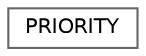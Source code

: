 digraph "Graphical Class Hierarchy"
{
 // LATEX_PDF_SIZE
  bgcolor="transparent";
  edge [fontname=Helvetica,fontsize=10,labelfontname=Helvetica,labelfontsize=10];
  node [fontname=Helvetica,fontsize=10,shape=box,height=0.2,width=0.4];
  rankdir="LR";
  Node0 [id="Node000000",label="PRIORITY",height=0.2,width=0.4,color="grey40", fillcolor="white", style="filled",URL="$classp3lib_1_1uio_1_1PRIORITY.html",tooltip=" "];
}

